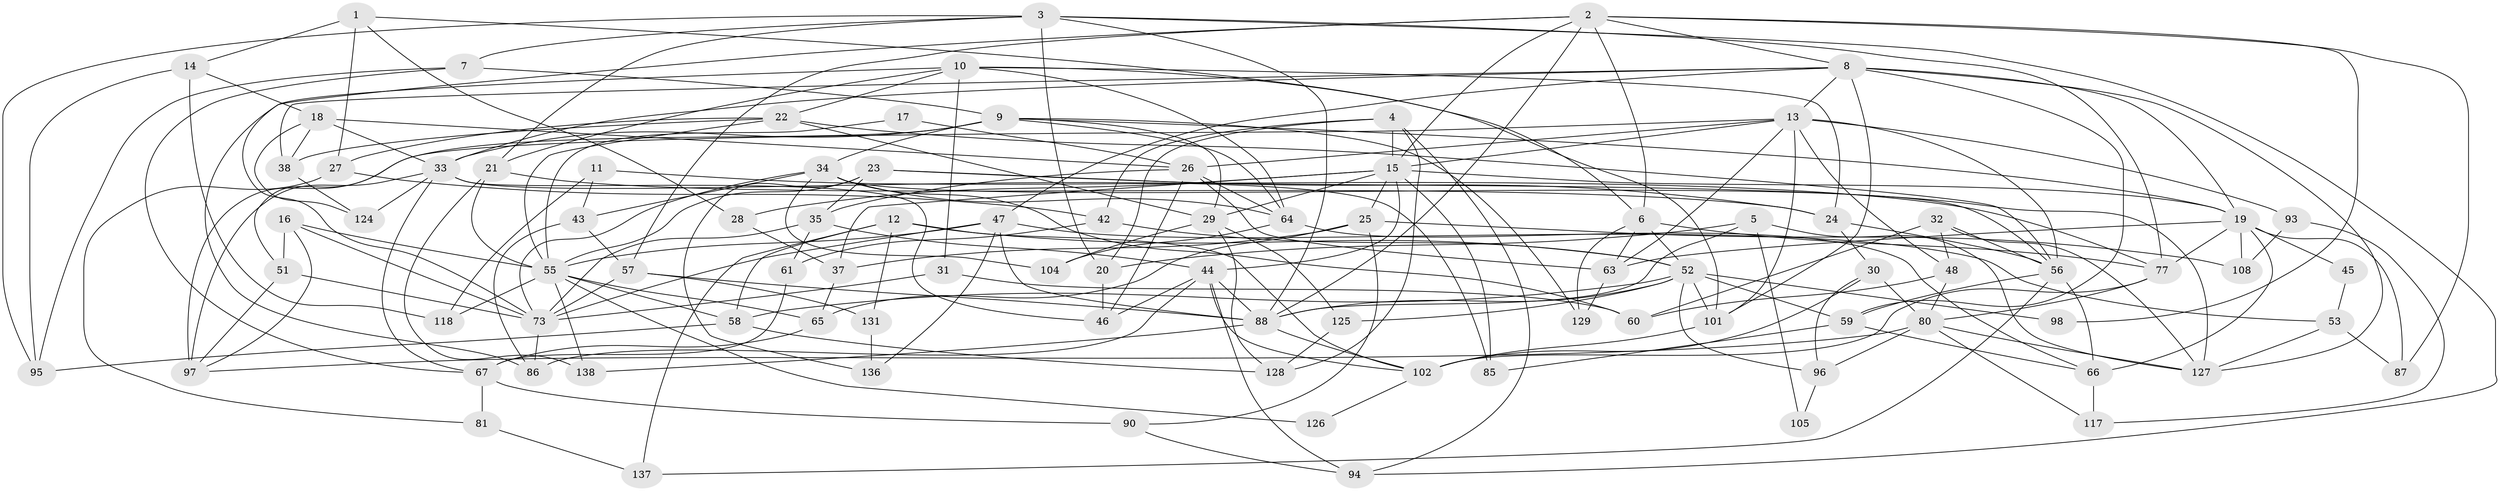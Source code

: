 // original degree distribution, {4: 0.2949640287769784, 6: 0.07913669064748201, 5: 0.15827338129496402, 7: 0.02158273381294964, 3: 0.33093525179856115, 2: 0.08633093525179857, 9: 0.007194244604316547, 8: 0.02158273381294964}
// Generated by graph-tools (version 1.1) at 2025/11/02/27/25 16:11:20]
// undirected, 91 vertices, 223 edges
graph export_dot {
graph [start="1"]
  node [color=gray90,style=filled];
  1 [super="+50"];
  2 [super="+121"];
  3 [super="+82"];
  4;
  5;
  6 [super="+36"];
  7;
  8 [super="+74"];
  9 [super="+103"];
  10 [super="+112"];
  11;
  12 [super="+123"];
  13 [super="+114"];
  14 [super="+91"];
  15 [super="+76"];
  16 [super="+49"];
  17;
  18 [super="+132"];
  19 [super="+110"];
  20;
  21 [super="+106"];
  22 [super="+40"];
  23 [super="+70"];
  24 [super="+62"];
  25;
  26 [super="+113"];
  27 [super="+115"];
  28;
  29 [super="+39"];
  30 [super="+111"];
  31;
  32;
  33 [super="+41"];
  34 [super="+100"];
  35 [super="+99"];
  37 [super="+109"];
  38;
  42;
  43 [super="+116"];
  44 [super="+72"];
  45;
  46;
  47 [super="+89"];
  48 [super="+107"];
  51 [super="+54"];
  52 [super="+71"];
  53 [super="+130"];
  55 [super="+119"];
  56 [super="+83"];
  57 [super="+78"];
  58 [super="+134"];
  59 [super="+69"];
  60;
  61;
  63 [super="+133"];
  64 [super="+79"];
  65 [super="+122"];
  66;
  67 [super="+68"];
  73 [super="+75"];
  77;
  80 [super="+84"];
  81;
  85;
  86;
  87;
  88 [super="+92"];
  90;
  93;
  94;
  95;
  96;
  97 [super="+135"];
  98;
  101;
  102 [super="+120"];
  104;
  105;
  108;
  117;
  118;
  124;
  125;
  126;
  127 [super="+139"];
  128;
  129;
  131;
  136;
  137;
  138;
  1 -- 14;
  1 -- 27 [weight=2];
  1 -- 28;
  1 -- 6;
  2 -- 88;
  2 -- 6;
  2 -- 73;
  2 -- 87;
  2 -- 98;
  2 -- 8;
  2 -- 57;
  2 -- 15;
  3 -- 88;
  3 -- 21;
  3 -- 7;
  3 -- 20;
  3 -- 77;
  3 -- 94;
  3 -- 95;
  4 -- 20;
  4 -- 94;
  4 -- 42;
  4 -- 128;
  4 -- 15;
  5 -- 88;
  5 -- 20;
  5 -- 105;
  5 -- 127;
  6 -- 52;
  6 -- 77;
  6 -- 129;
  6 -- 63;
  7 -- 95;
  7 -- 67;
  7 -- 9;
  8 -- 19;
  8 -- 13;
  8 -- 33;
  8 -- 47;
  8 -- 59 [weight=2];
  8 -- 127;
  8 -- 38;
  8 -- 101;
  9 -- 29;
  9 -- 51;
  9 -- 129;
  9 -- 64;
  9 -- 33;
  9 -- 19;
  9 -- 34;
  10 -- 101;
  10 -- 31;
  10 -- 21;
  10 -- 86;
  10 -- 24;
  10 -- 64;
  10 -- 22;
  11 -- 77;
  11 -- 118;
  11 -- 43;
  12 -- 131;
  12 -- 137;
  12 -- 58;
  12 -- 52;
  12 -- 102;
  13 -- 15;
  13 -- 93;
  13 -- 101;
  13 -- 48;
  13 -- 97;
  13 -- 56;
  13 -- 26;
  13 -- 63;
  14 -- 95;
  14 -- 18;
  14 -- 118;
  15 -- 28;
  15 -- 44;
  15 -- 29;
  15 -- 19;
  15 -- 37;
  15 -- 85;
  15 -- 25;
  16 -- 51;
  16 -- 73;
  16 -- 97;
  16 -- 55;
  17 -- 55;
  17 -- 26;
  18 -- 26;
  18 -- 33;
  18 -- 124;
  18 -- 38;
  19 -- 45;
  19 -- 63;
  19 -- 77;
  19 -- 87;
  19 -- 108;
  19 -- 66;
  20 -- 46;
  21 -- 24;
  21 -- 138;
  21 -- 55;
  22 -- 27;
  22 -- 29;
  22 -- 56;
  22 -- 38;
  22 -- 55;
  23 -- 127 [weight=2];
  23 -- 136;
  23 -- 24;
  23 -- 35 [weight=2];
  23 -- 55;
  24 -- 30;
  24 -- 56;
  25 -- 108;
  25 -- 90;
  25 -- 37;
  25 -- 65;
  26 -- 64;
  26 -- 46;
  26 -- 63;
  26 -- 35;
  27 -- 42;
  27 -- 81;
  28 -- 37;
  29 -- 104;
  29 -- 125;
  29 -- 128;
  30 -- 96;
  30 -- 80;
  30 -- 102;
  31 -- 73;
  31 -- 60;
  32 -- 56;
  32 -- 60;
  32 -- 127;
  32 -- 48;
  33 -- 124;
  33 -- 85;
  33 -- 46;
  33 -- 67;
  33 -- 97;
  34 -- 60;
  34 -- 43;
  34 -- 104;
  34 -- 64;
  34 -- 73;
  34 -- 56;
  35 -- 73;
  35 -- 44;
  35 -- 61;
  37 -- 65;
  38 -- 124;
  42 -- 61;
  42 -- 52;
  43 -- 86;
  43 -- 57;
  44 -- 102;
  44 -- 46;
  44 -- 94;
  44 -- 86;
  44 -- 88;
  45 -- 53;
  47 -- 55;
  47 -- 88;
  47 -- 136;
  47 -- 73;
  47 -- 53;
  48 -- 60;
  48 -- 80;
  51 -- 73;
  51 -- 97;
  52 -- 59;
  52 -- 88;
  52 -- 96;
  52 -- 98;
  52 -- 101;
  52 -- 58;
  52 -- 125;
  53 -- 127;
  53 -- 87;
  55 -- 65;
  55 -- 138;
  55 -- 58;
  55 -- 118;
  55 -- 126;
  56 -- 66;
  56 -- 137;
  56 -- 59;
  57 -- 73 [weight=2];
  57 -- 88;
  57 -- 131;
  58 -- 95;
  58 -- 128;
  59 -- 66;
  59 -- 85;
  61 -- 67;
  63 -- 129;
  64 -- 66;
  64 -- 104;
  65 -- 67;
  66 -- 117;
  67 -- 81;
  67 -- 90;
  73 -- 86;
  77 -- 102;
  77 -- 80;
  80 -- 117;
  80 -- 97;
  80 -- 96;
  80 -- 127;
  81 -- 137;
  88 -- 102;
  88 -- 138;
  90 -- 94;
  93 -- 117;
  93 -- 108;
  96 -- 105;
  101 -- 102;
  102 -- 126;
  125 -- 128;
  131 -- 136;
}
